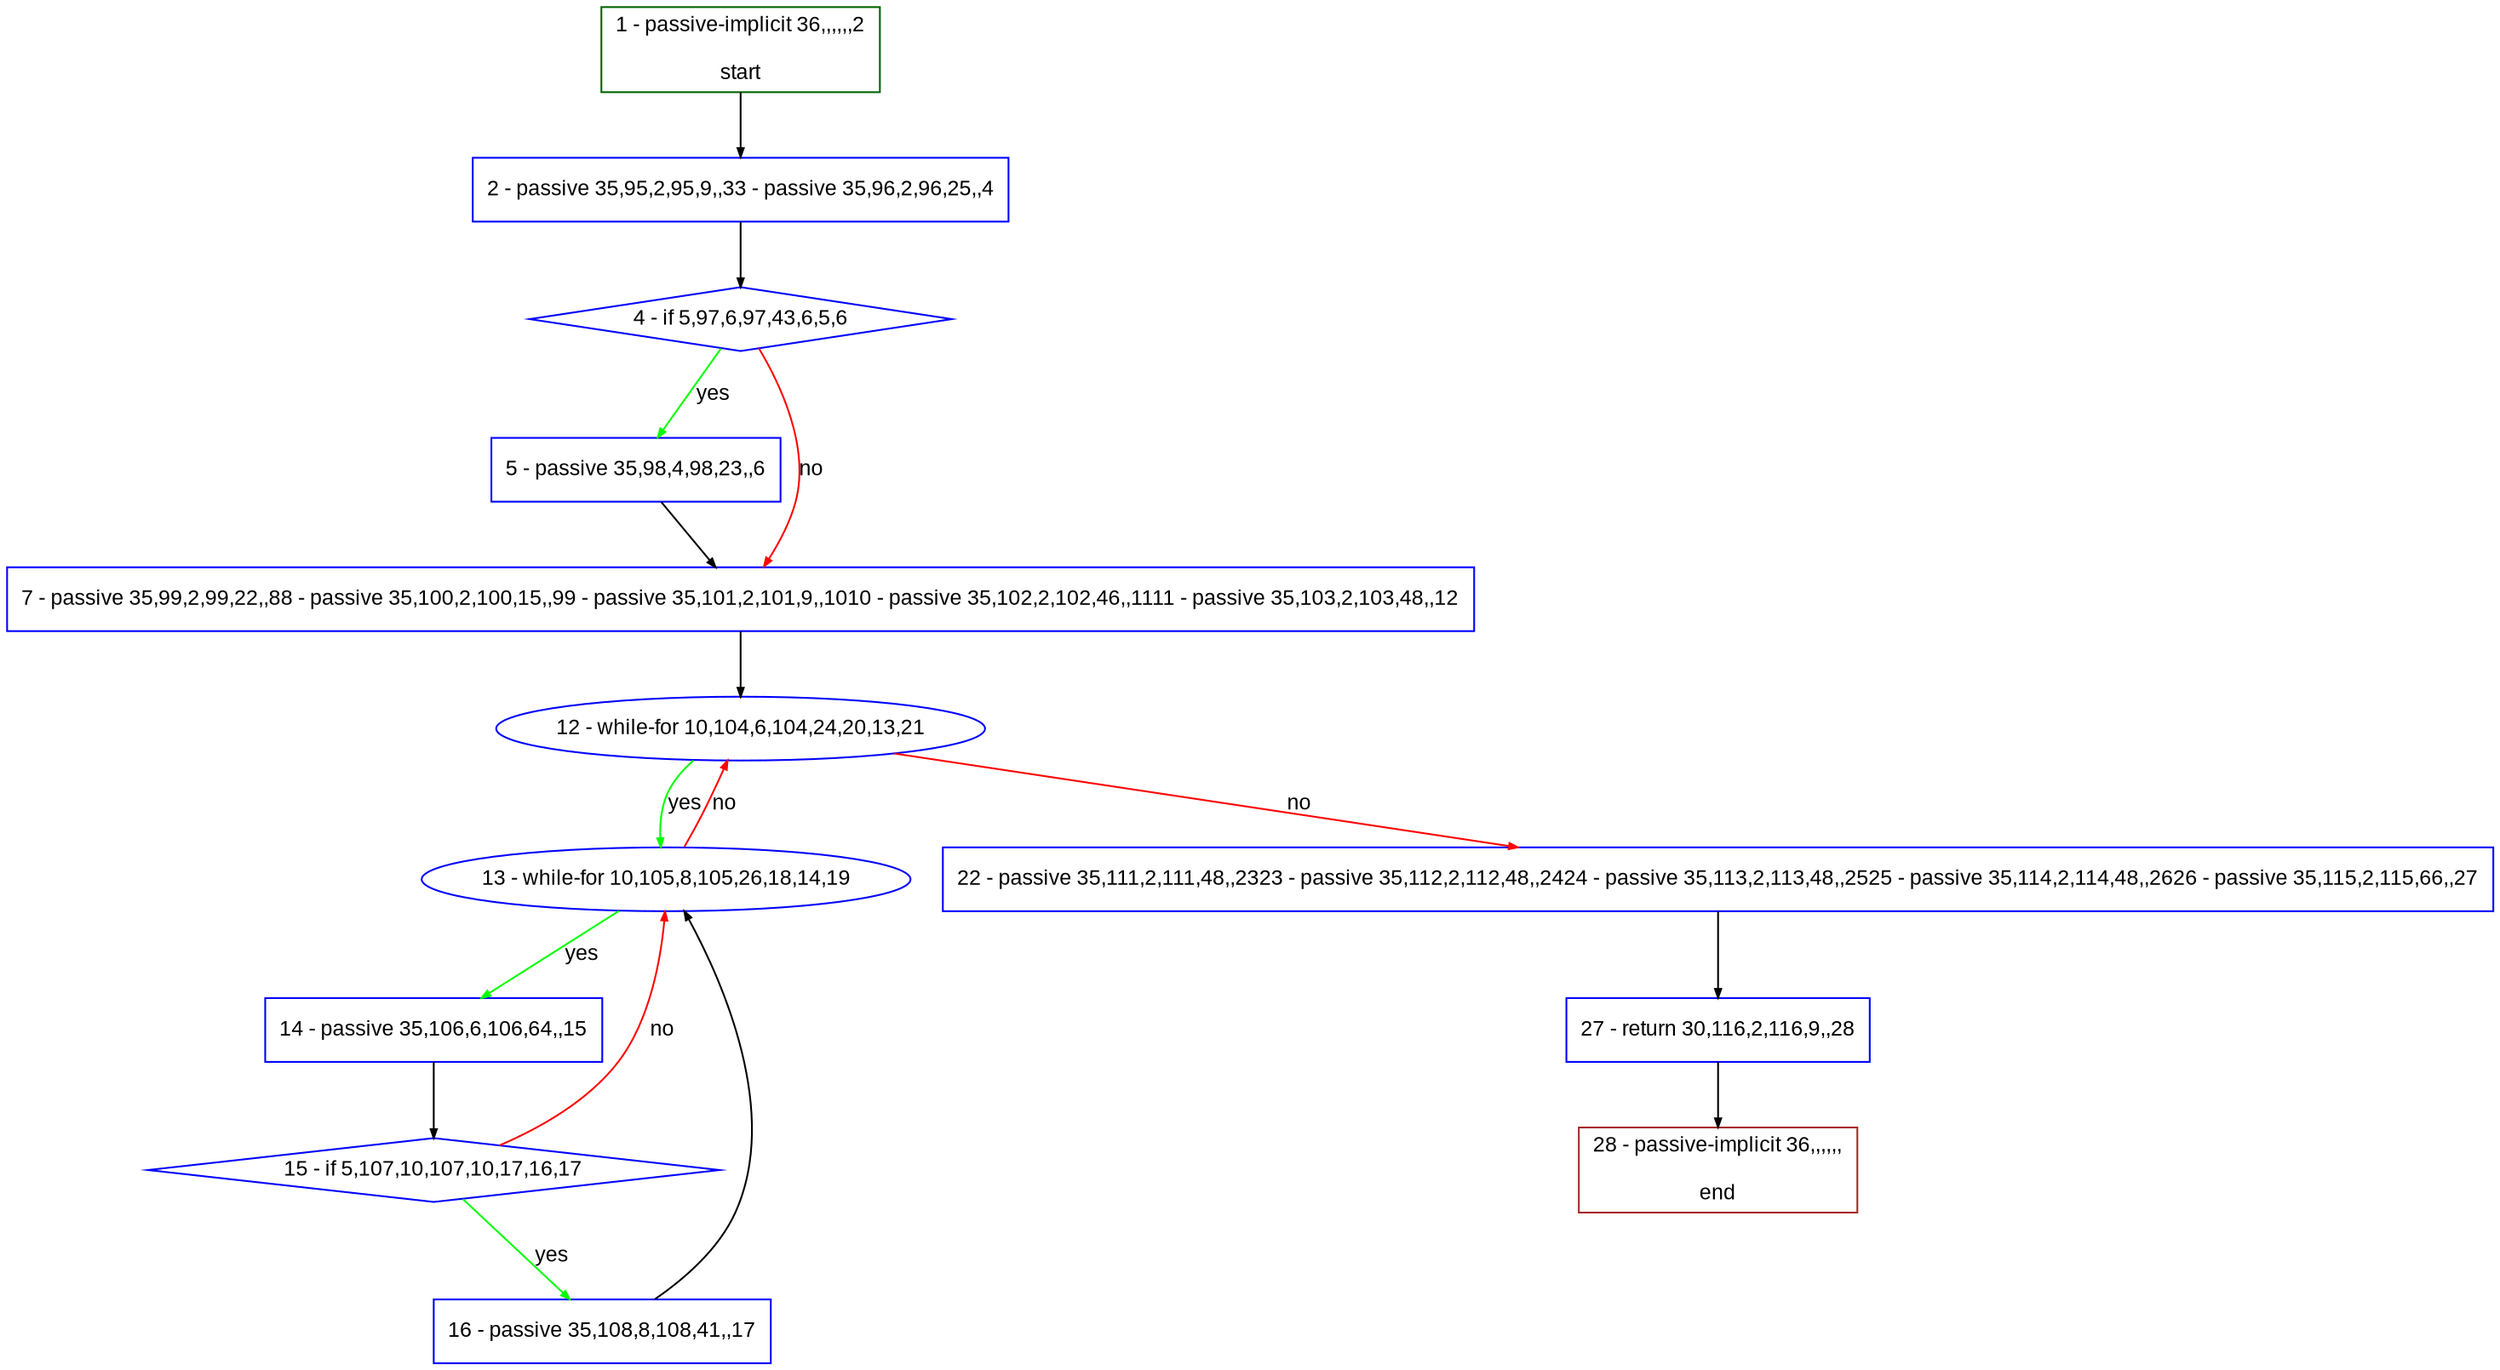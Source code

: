 digraph "" {
  graph [pack="true", label="", fontsize="12", packmode="clust", fontname="Arial", fillcolor="#FFFFCC", bgcolor="white", style="rounded,filled", compound="true"];
  node [node_initialized="no", label="", color="grey", fontsize="12", fillcolor="white", fontname="Arial", style="filled", shape="rectangle", compound="true", fixedsize="false"];
  edge [fontcolor="black", arrowhead="normal", arrowtail="none", arrowsize="0.5", ltail="", label="", color="black", fontsize="12", lhead="", fontname="Arial", dir="forward", compound="true"];
  __N1 [label="2 - passive 35,95,2,95,9,,33 - passive 35,96,2,96,25,,4", color="#0000ff", fillcolor="#ffffff", style="filled", shape="box"];
  __N2 [label="1 - passive-implicit 36,,,,,,2\n\nstart", color="#006400", fillcolor="#ffffff", style="filled", shape="box"];
  __N3 [label="4 - if 5,97,6,97,43,6,5,6", color="#0000ff", fillcolor="#ffffff", style="filled", shape="diamond"];
  __N4 [label="5 - passive 35,98,4,98,23,,6", color="#0000ff", fillcolor="#ffffff", style="filled", shape="box"];
  __N5 [label="7 - passive 35,99,2,99,22,,88 - passive 35,100,2,100,15,,99 - passive 35,101,2,101,9,,1010 - passive 35,102,2,102,46,,1111 - passive 35,103,2,103,48,,12", color="#0000ff", fillcolor="#ffffff", style="filled", shape="box"];
  __N6 [label="12 - while-for 10,104,6,104,24,20,13,21", color="#0000ff", fillcolor="#ffffff", style="filled", shape="oval"];
  __N7 [label="13 - while-for 10,105,8,105,26,18,14,19", color="#0000ff", fillcolor="#ffffff", style="filled", shape="oval"];
  __N8 [label="22 - passive 35,111,2,111,48,,2323 - passive 35,112,2,112,48,,2424 - passive 35,113,2,113,48,,2525 - passive 35,114,2,114,48,,2626 - passive 35,115,2,115,66,,27", color="#0000ff", fillcolor="#ffffff", style="filled", shape="box"];
  __N9 [label="14 - passive 35,106,6,106,64,,15", color="#0000ff", fillcolor="#ffffff", style="filled", shape="box"];
  __N10 [label="15 - if 5,107,10,107,10,17,16,17", color="#0000ff", fillcolor="#ffffff", style="filled", shape="diamond"];
  __N11 [label="16 - passive 35,108,8,108,41,,17", color="#0000ff", fillcolor="#ffffff", style="filled", shape="box"];
  __N12 [label="27 - return 30,116,2,116,9,,28", color="#0000ff", fillcolor="#ffffff", style="filled", shape="box"];
  __N13 [label="28 - passive-implicit 36,,,,,,\n\nend", color="#a52a2a", fillcolor="#ffffff", style="filled", shape="box"];
  __N2 -> __N1 [arrowhead="normal", arrowtail="none", color="#000000", label="", dir="forward"];
  __N1 -> __N3 [arrowhead="normal", arrowtail="none", color="#000000", label="", dir="forward"];
  __N3 -> __N4 [arrowhead="normal", arrowtail="none", color="#00ff00", label="yes", dir="forward"];
  __N3 -> __N5 [arrowhead="normal", arrowtail="none", color="#ff0000", label="no", dir="forward"];
  __N4 -> __N5 [arrowhead="normal", arrowtail="none", color="#000000", label="", dir="forward"];
  __N5 -> __N6 [arrowhead="normal", arrowtail="none", color="#000000", label="", dir="forward"];
  __N6 -> __N7 [arrowhead="normal", arrowtail="none", color="#00ff00", label="yes", dir="forward"];
  __N7 -> __N6 [arrowhead="normal", arrowtail="none", color="#ff0000", label="no", dir="forward"];
  __N6 -> __N8 [arrowhead="normal", arrowtail="none", color="#ff0000", label="no", dir="forward"];
  __N7 -> __N9 [arrowhead="normal", arrowtail="none", color="#00ff00", label="yes", dir="forward"];
  __N9 -> __N10 [arrowhead="normal", arrowtail="none", color="#000000", label="", dir="forward"];
  __N10 -> __N7 [arrowhead="normal", arrowtail="none", color="#ff0000", label="no", dir="forward"];
  __N10 -> __N11 [arrowhead="normal", arrowtail="none", color="#00ff00", label="yes", dir="forward"];
  __N11 -> __N7 [arrowhead="normal", arrowtail="none", color="#000000", label="", dir="forward"];
  __N8 -> __N12 [arrowhead="normal", arrowtail="none", color="#000000", label="", dir="forward"];
  __N12 -> __N13 [arrowhead="normal", arrowtail="none", color="#000000", label="", dir="forward"];
}
